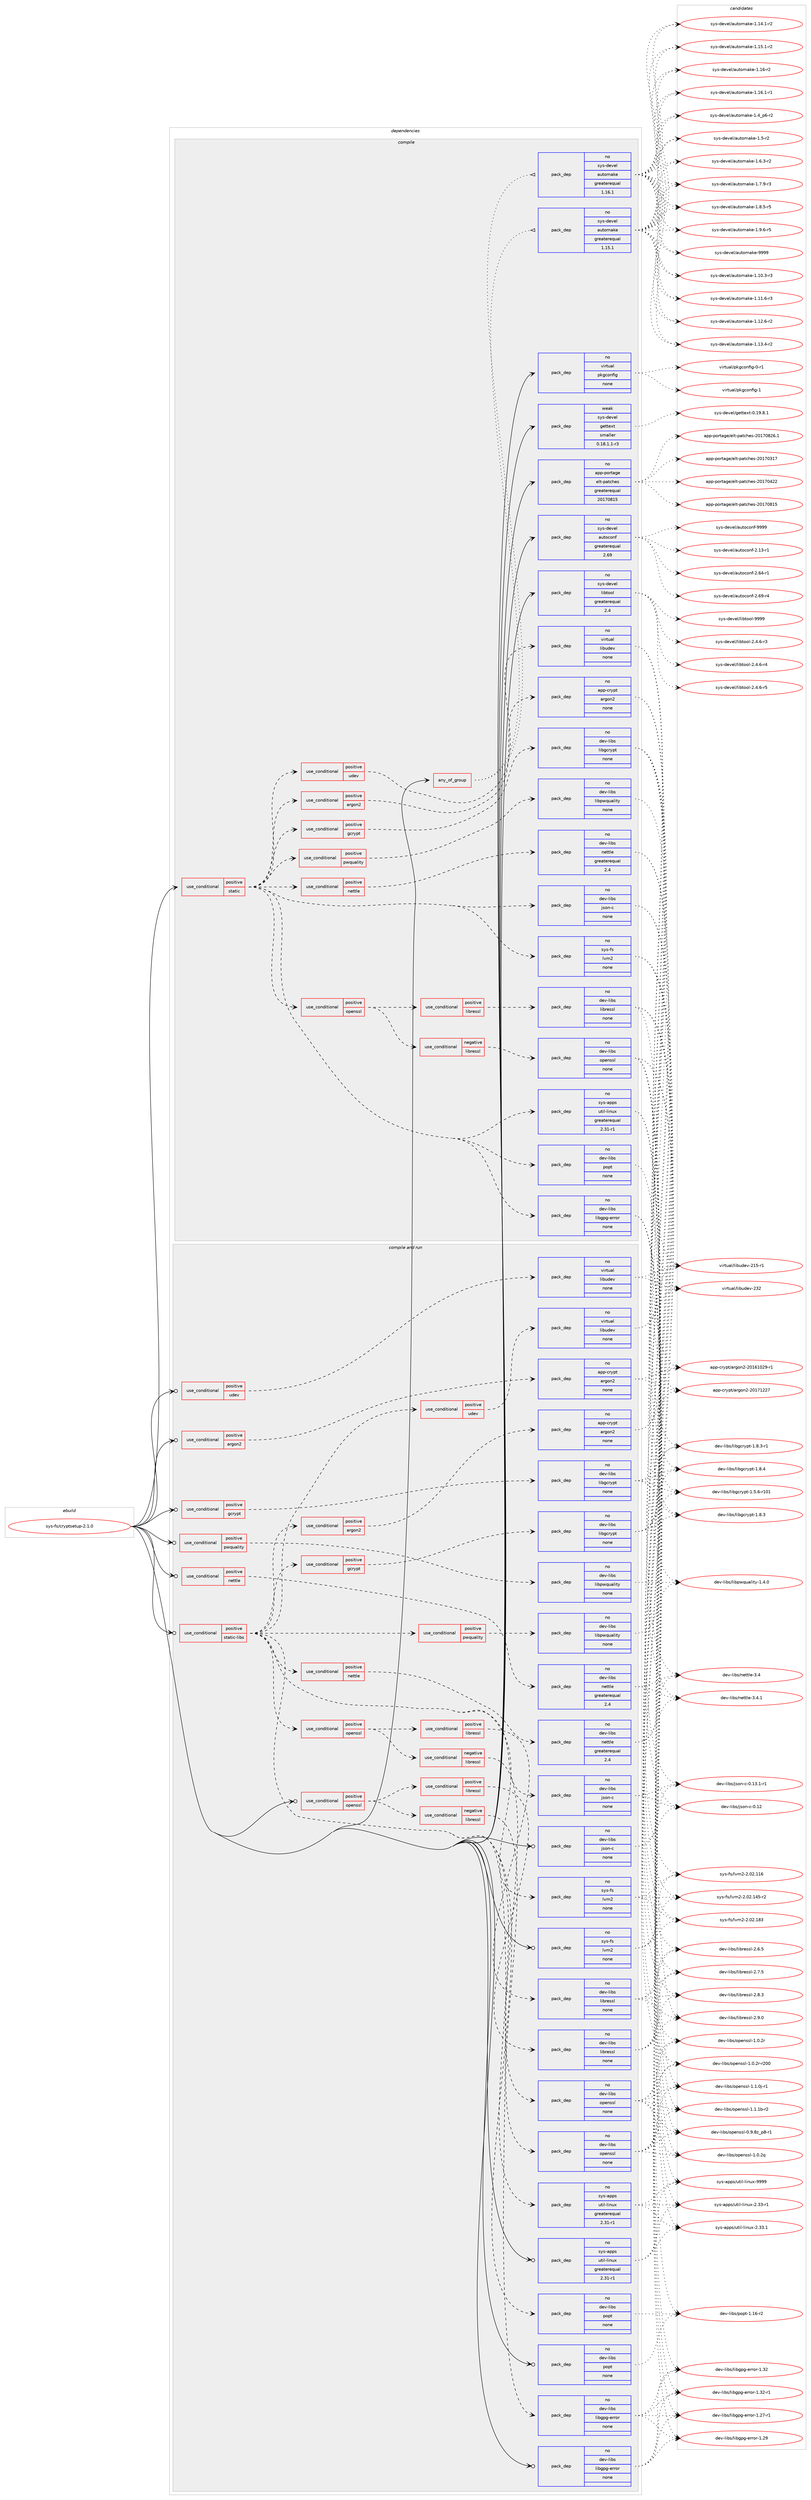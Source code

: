 digraph prolog {

# *************
# Graph options
# *************

newrank=true;
concentrate=true;
compound=true;
graph [rankdir=LR,fontname=Helvetica,fontsize=10,ranksep=1.5];#, ranksep=2.5, nodesep=0.2];
edge  [arrowhead=vee];
node  [fontname=Helvetica,fontsize=10];

# **********
# The ebuild
# **********

subgraph cluster_leftcol {
color=gray;
rank=same;
label=<<i>ebuild</i>>;
id [label="sys-fs/cryptsetup-2.1.0", color=red, width=4, href="../sys-fs/cryptsetup-2.1.0.svg"];
}

# ****************
# The dependencies
# ****************

subgraph cluster_midcol {
color=gray;
label=<<i>dependencies</i>>;
subgraph cluster_compile {
fillcolor="#eeeeee";
style=filled;
label=<<i>compile</i>>;
subgraph any27508 {
dependency1731686 [label=<<TABLE BORDER="0" CELLBORDER="1" CELLSPACING="0" CELLPADDING="4"><TR><TD CELLPADDING="10">any_of_group</TD></TR></TABLE>>, shape=none, color=red];subgraph pack1242690 {
dependency1731687 [label=<<TABLE BORDER="0" CELLBORDER="1" CELLSPACING="0" CELLPADDING="4" WIDTH="220"><TR><TD ROWSPAN="6" CELLPADDING="30">pack_dep</TD></TR><TR><TD WIDTH="110">no</TD></TR><TR><TD>sys-devel</TD></TR><TR><TD>automake</TD></TR><TR><TD>greaterequal</TD></TR><TR><TD>1.16.1</TD></TR></TABLE>>, shape=none, color=blue];
}
dependency1731686:e -> dependency1731687:w [weight=20,style="dotted",arrowhead="oinv"];
subgraph pack1242691 {
dependency1731688 [label=<<TABLE BORDER="0" CELLBORDER="1" CELLSPACING="0" CELLPADDING="4" WIDTH="220"><TR><TD ROWSPAN="6" CELLPADDING="30">pack_dep</TD></TR><TR><TD WIDTH="110">no</TD></TR><TR><TD>sys-devel</TD></TR><TR><TD>automake</TD></TR><TR><TD>greaterequal</TD></TR><TR><TD>1.15.1</TD></TR></TABLE>>, shape=none, color=blue];
}
dependency1731686:e -> dependency1731688:w [weight=20,style="dotted",arrowhead="oinv"];
}
id:e -> dependency1731686:w [weight=20,style="solid",arrowhead="vee"];
subgraph cond460575 {
dependency1731689 [label=<<TABLE BORDER="0" CELLBORDER="1" CELLSPACING="0" CELLPADDING="4"><TR><TD ROWSPAN="3" CELLPADDING="10">use_conditional</TD></TR><TR><TD>positive</TD></TR><TR><TD>static</TD></TR></TABLE>>, shape=none, color=red];
subgraph pack1242692 {
dependency1731690 [label=<<TABLE BORDER="0" CELLBORDER="1" CELLSPACING="0" CELLPADDING="4" WIDTH="220"><TR><TD ROWSPAN="6" CELLPADDING="30">pack_dep</TD></TR><TR><TD WIDTH="110">no</TD></TR><TR><TD>dev-libs</TD></TR><TR><TD>json-c</TD></TR><TR><TD>none</TD></TR><TR><TD></TD></TR></TABLE>>, shape=none, color=blue];
}
dependency1731689:e -> dependency1731690:w [weight=20,style="dashed",arrowhead="vee"];
subgraph pack1242693 {
dependency1731691 [label=<<TABLE BORDER="0" CELLBORDER="1" CELLSPACING="0" CELLPADDING="4" WIDTH="220"><TR><TD ROWSPAN="6" CELLPADDING="30">pack_dep</TD></TR><TR><TD WIDTH="110">no</TD></TR><TR><TD>dev-libs</TD></TR><TR><TD>libgpg-error</TD></TR><TR><TD>none</TD></TR><TR><TD></TD></TR></TABLE>>, shape=none, color=blue];
}
dependency1731689:e -> dependency1731691:w [weight=20,style="dashed",arrowhead="vee"];
subgraph pack1242694 {
dependency1731692 [label=<<TABLE BORDER="0" CELLBORDER="1" CELLSPACING="0" CELLPADDING="4" WIDTH="220"><TR><TD ROWSPAN="6" CELLPADDING="30">pack_dep</TD></TR><TR><TD WIDTH="110">no</TD></TR><TR><TD>dev-libs</TD></TR><TR><TD>popt</TD></TR><TR><TD>none</TD></TR><TR><TD></TD></TR></TABLE>>, shape=none, color=blue];
}
dependency1731689:e -> dependency1731692:w [weight=20,style="dashed",arrowhead="vee"];
subgraph pack1242695 {
dependency1731693 [label=<<TABLE BORDER="0" CELLBORDER="1" CELLSPACING="0" CELLPADDING="4" WIDTH="220"><TR><TD ROWSPAN="6" CELLPADDING="30">pack_dep</TD></TR><TR><TD WIDTH="110">no</TD></TR><TR><TD>sys-apps</TD></TR><TR><TD>util-linux</TD></TR><TR><TD>greaterequal</TD></TR><TR><TD>2.31-r1</TD></TR></TABLE>>, shape=none, color=blue];
}
dependency1731689:e -> dependency1731693:w [weight=20,style="dashed",arrowhead="vee"];
subgraph cond460576 {
dependency1731694 [label=<<TABLE BORDER="0" CELLBORDER="1" CELLSPACING="0" CELLPADDING="4"><TR><TD ROWSPAN="3" CELLPADDING="10">use_conditional</TD></TR><TR><TD>positive</TD></TR><TR><TD>argon2</TD></TR></TABLE>>, shape=none, color=red];
subgraph pack1242696 {
dependency1731695 [label=<<TABLE BORDER="0" CELLBORDER="1" CELLSPACING="0" CELLPADDING="4" WIDTH="220"><TR><TD ROWSPAN="6" CELLPADDING="30">pack_dep</TD></TR><TR><TD WIDTH="110">no</TD></TR><TR><TD>app-crypt</TD></TR><TR><TD>argon2</TD></TR><TR><TD>none</TD></TR><TR><TD></TD></TR></TABLE>>, shape=none, color=blue];
}
dependency1731694:e -> dependency1731695:w [weight=20,style="dashed",arrowhead="vee"];
}
dependency1731689:e -> dependency1731694:w [weight=20,style="dashed",arrowhead="vee"];
subgraph cond460577 {
dependency1731696 [label=<<TABLE BORDER="0" CELLBORDER="1" CELLSPACING="0" CELLPADDING="4"><TR><TD ROWSPAN="3" CELLPADDING="10">use_conditional</TD></TR><TR><TD>positive</TD></TR><TR><TD>gcrypt</TD></TR></TABLE>>, shape=none, color=red];
subgraph pack1242697 {
dependency1731697 [label=<<TABLE BORDER="0" CELLBORDER="1" CELLSPACING="0" CELLPADDING="4" WIDTH="220"><TR><TD ROWSPAN="6" CELLPADDING="30">pack_dep</TD></TR><TR><TD WIDTH="110">no</TD></TR><TR><TD>dev-libs</TD></TR><TR><TD>libgcrypt</TD></TR><TR><TD>none</TD></TR><TR><TD></TD></TR></TABLE>>, shape=none, color=blue];
}
dependency1731696:e -> dependency1731697:w [weight=20,style="dashed",arrowhead="vee"];
}
dependency1731689:e -> dependency1731696:w [weight=20,style="dashed",arrowhead="vee"];
subgraph cond460578 {
dependency1731698 [label=<<TABLE BORDER="0" CELLBORDER="1" CELLSPACING="0" CELLPADDING="4"><TR><TD ROWSPAN="3" CELLPADDING="10">use_conditional</TD></TR><TR><TD>positive</TD></TR><TR><TD>nettle</TD></TR></TABLE>>, shape=none, color=red];
subgraph pack1242698 {
dependency1731699 [label=<<TABLE BORDER="0" CELLBORDER="1" CELLSPACING="0" CELLPADDING="4" WIDTH="220"><TR><TD ROWSPAN="6" CELLPADDING="30">pack_dep</TD></TR><TR><TD WIDTH="110">no</TD></TR><TR><TD>dev-libs</TD></TR><TR><TD>nettle</TD></TR><TR><TD>greaterequal</TD></TR><TR><TD>2.4</TD></TR></TABLE>>, shape=none, color=blue];
}
dependency1731698:e -> dependency1731699:w [weight=20,style="dashed",arrowhead="vee"];
}
dependency1731689:e -> dependency1731698:w [weight=20,style="dashed",arrowhead="vee"];
subgraph cond460579 {
dependency1731700 [label=<<TABLE BORDER="0" CELLBORDER="1" CELLSPACING="0" CELLPADDING="4"><TR><TD ROWSPAN="3" CELLPADDING="10">use_conditional</TD></TR><TR><TD>positive</TD></TR><TR><TD>openssl</TD></TR></TABLE>>, shape=none, color=red];
subgraph cond460580 {
dependency1731701 [label=<<TABLE BORDER="0" CELLBORDER="1" CELLSPACING="0" CELLPADDING="4"><TR><TD ROWSPAN="3" CELLPADDING="10">use_conditional</TD></TR><TR><TD>negative</TD></TR><TR><TD>libressl</TD></TR></TABLE>>, shape=none, color=red];
subgraph pack1242699 {
dependency1731702 [label=<<TABLE BORDER="0" CELLBORDER="1" CELLSPACING="0" CELLPADDING="4" WIDTH="220"><TR><TD ROWSPAN="6" CELLPADDING="30">pack_dep</TD></TR><TR><TD WIDTH="110">no</TD></TR><TR><TD>dev-libs</TD></TR><TR><TD>openssl</TD></TR><TR><TD>none</TD></TR><TR><TD></TD></TR></TABLE>>, shape=none, color=blue];
}
dependency1731701:e -> dependency1731702:w [weight=20,style="dashed",arrowhead="vee"];
}
dependency1731700:e -> dependency1731701:w [weight=20,style="dashed",arrowhead="vee"];
subgraph cond460581 {
dependency1731703 [label=<<TABLE BORDER="0" CELLBORDER="1" CELLSPACING="0" CELLPADDING="4"><TR><TD ROWSPAN="3" CELLPADDING="10">use_conditional</TD></TR><TR><TD>positive</TD></TR><TR><TD>libressl</TD></TR></TABLE>>, shape=none, color=red];
subgraph pack1242700 {
dependency1731704 [label=<<TABLE BORDER="0" CELLBORDER="1" CELLSPACING="0" CELLPADDING="4" WIDTH="220"><TR><TD ROWSPAN="6" CELLPADDING="30">pack_dep</TD></TR><TR><TD WIDTH="110">no</TD></TR><TR><TD>dev-libs</TD></TR><TR><TD>libressl</TD></TR><TR><TD>none</TD></TR><TR><TD></TD></TR></TABLE>>, shape=none, color=blue];
}
dependency1731703:e -> dependency1731704:w [weight=20,style="dashed",arrowhead="vee"];
}
dependency1731700:e -> dependency1731703:w [weight=20,style="dashed",arrowhead="vee"];
}
dependency1731689:e -> dependency1731700:w [weight=20,style="dashed",arrowhead="vee"];
subgraph cond460582 {
dependency1731705 [label=<<TABLE BORDER="0" CELLBORDER="1" CELLSPACING="0" CELLPADDING="4"><TR><TD ROWSPAN="3" CELLPADDING="10">use_conditional</TD></TR><TR><TD>positive</TD></TR><TR><TD>pwquality</TD></TR></TABLE>>, shape=none, color=red];
subgraph pack1242701 {
dependency1731706 [label=<<TABLE BORDER="0" CELLBORDER="1" CELLSPACING="0" CELLPADDING="4" WIDTH="220"><TR><TD ROWSPAN="6" CELLPADDING="30">pack_dep</TD></TR><TR><TD WIDTH="110">no</TD></TR><TR><TD>dev-libs</TD></TR><TR><TD>libpwquality</TD></TR><TR><TD>none</TD></TR><TR><TD></TD></TR></TABLE>>, shape=none, color=blue];
}
dependency1731705:e -> dependency1731706:w [weight=20,style="dashed",arrowhead="vee"];
}
dependency1731689:e -> dependency1731705:w [weight=20,style="dashed",arrowhead="vee"];
subgraph pack1242702 {
dependency1731707 [label=<<TABLE BORDER="0" CELLBORDER="1" CELLSPACING="0" CELLPADDING="4" WIDTH="220"><TR><TD ROWSPAN="6" CELLPADDING="30">pack_dep</TD></TR><TR><TD WIDTH="110">no</TD></TR><TR><TD>sys-fs</TD></TR><TR><TD>lvm2</TD></TR><TR><TD>none</TD></TR><TR><TD></TD></TR></TABLE>>, shape=none, color=blue];
}
dependency1731689:e -> dependency1731707:w [weight=20,style="dashed",arrowhead="vee"];
subgraph cond460583 {
dependency1731708 [label=<<TABLE BORDER="0" CELLBORDER="1" CELLSPACING="0" CELLPADDING="4"><TR><TD ROWSPAN="3" CELLPADDING="10">use_conditional</TD></TR><TR><TD>positive</TD></TR><TR><TD>udev</TD></TR></TABLE>>, shape=none, color=red];
subgraph pack1242703 {
dependency1731709 [label=<<TABLE BORDER="0" CELLBORDER="1" CELLSPACING="0" CELLPADDING="4" WIDTH="220"><TR><TD ROWSPAN="6" CELLPADDING="30">pack_dep</TD></TR><TR><TD WIDTH="110">no</TD></TR><TR><TD>virtual</TD></TR><TR><TD>libudev</TD></TR><TR><TD>none</TD></TR><TR><TD></TD></TR></TABLE>>, shape=none, color=blue];
}
dependency1731708:e -> dependency1731709:w [weight=20,style="dashed",arrowhead="vee"];
}
dependency1731689:e -> dependency1731708:w [weight=20,style="dashed",arrowhead="vee"];
}
id:e -> dependency1731689:w [weight=20,style="solid",arrowhead="vee"];
subgraph pack1242704 {
dependency1731710 [label=<<TABLE BORDER="0" CELLBORDER="1" CELLSPACING="0" CELLPADDING="4" WIDTH="220"><TR><TD ROWSPAN="6" CELLPADDING="30">pack_dep</TD></TR><TR><TD WIDTH="110">no</TD></TR><TR><TD>app-portage</TD></TR><TR><TD>elt-patches</TD></TR><TR><TD>greaterequal</TD></TR><TR><TD>20170815</TD></TR></TABLE>>, shape=none, color=blue];
}
id:e -> dependency1731710:w [weight=20,style="solid",arrowhead="vee"];
subgraph pack1242705 {
dependency1731711 [label=<<TABLE BORDER="0" CELLBORDER="1" CELLSPACING="0" CELLPADDING="4" WIDTH="220"><TR><TD ROWSPAN="6" CELLPADDING="30">pack_dep</TD></TR><TR><TD WIDTH="110">no</TD></TR><TR><TD>sys-devel</TD></TR><TR><TD>autoconf</TD></TR><TR><TD>greaterequal</TD></TR><TR><TD>2.69</TD></TR></TABLE>>, shape=none, color=blue];
}
id:e -> dependency1731711:w [weight=20,style="solid",arrowhead="vee"];
subgraph pack1242706 {
dependency1731712 [label=<<TABLE BORDER="0" CELLBORDER="1" CELLSPACING="0" CELLPADDING="4" WIDTH="220"><TR><TD ROWSPAN="6" CELLPADDING="30">pack_dep</TD></TR><TR><TD WIDTH="110">no</TD></TR><TR><TD>sys-devel</TD></TR><TR><TD>libtool</TD></TR><TR><TD>greaterequal</TD></TR><TR><TD>2.4</TD></TR></TABLE>>, shape=none, color=blue];
}
id:e -> dependency1731712:w [weight=20,style="solid",arrowhead="vee"];
subgraph pack1242707 {
dependency1731713 [label=<<TABLE BORDER="0" CELLBORDER="1" CELLSPACING="0" CELLPADDING="4" WIDTH="220"><TR><TD ROWSPAN="6" CELLPADDING="30">pack_dep</TD></TR><TR><TD WIDTH="110">no</TD></TR><TR><TD>virtual</TD></TR><TR><TD>pkgconfig</TD></TR><TR><TD>none</TD></TR><TR><TD></TD></TR></TABLE>>, shape=none, color=blue];
}
id:e -> dependency1731713:w [weight=20,style="solid",arrowhead="vee"];
subgraph pack1242708 {
dependency1731714 [label=<<TABLE BORDER="0" CELLBORDER="1" CELLSPACING="0" CELLPADDING="4" WIDTH="220"><TR><TD ROWSPAN="6" CELLPADDING="30">pack_dep</TD></TR><TR><TD WIDTH="110">weak</TD></TR><TR><TD>sys-devel</TD></TR><TR><TD>gettext</TD></TR><TR><TD>smaller</TD></TR><TR><TD>0.18.1.1-r3</TD></TR></TABLE>>, shape=none, color=blue];
}
id:e -> dependency1731714:w [weight=20,style="solid",arrowhead="vee"];
}
subgraph cluster_compileandrun {
fillcolor="#eeeeee";
style=filled;
label=<<i>compile and run</i>>;
subgraph cond460584 {
dependency1731715 [label=<<TABLE BORDER="0" CELLBORDER="1" CELLSPACING="0" CELLPADDING="4"><TR><TD ROWSPAN="3" CELLPADDING="10">use_conditional</TD></TR><TR><TD>positive</TD></TR><TR><TD>argon2</TD></TR></TABLE>>, shape=none, color=red];
subgraph pack1242709 {
dependency1731716 [label=<<TABLE BORDER="0" CELLBORDER="1" CELLSPACING="0" CELLPADDING="4" WIDTH="220"><TR><TD ROWSPAN="6" CELLPADDING="30">pack_dep</TD></TR><TR><TD WIDTH="110">no</TD></TR><TR><TD>app-crypt</TD></TR><TR><TD>argon2</TD></TR><TR><TD>none</TD></TR><TR><TD></TD></TR></TABLE>>, shape=none, color=blue];
}
dependency1731715:e -> dependency1731716:w [weight=20,style="dashed",arrowhead="vee"];
}
id:e -> dependency1731715:w [weight=20,style="solid",arrowhead="odotvee"];
subgraph cond460585 {
dependency1731717 [label=<<TABLE BORDER="0" CELLBORDER="1" CELLSPACING="0" CELLPADDING="4"><TR><TD ROWSPAN="3" CELLPADDING="10">use_conditional</TD></TR><TR><TD>positive</TD></TR><TR><TD>gcrypt</TD></TR></TABLE>>, shape=none, color=red];
subgraph pack1242710 {
dependency1731718 [label=<<TABLE BORDER="0" CELLBORDER="1" CELLSPACING="0" CELLPADDING="4" WIDTH="220"><TR><TD ROWSPAN="6" CELLPADDING="30">pack_dep</TD></TR><TR><TD WIDTH="110">no</TD></TR><TR><TD>dev-libs</TD></TR><TR><TD>libgcrypt</TD></TR><TR><TD>none</TD></TR><TR><TD></TD></TR></TABLE>>, shape=none, color=blue];
}
dependency1731717:e -> dependency1731718:w [weight=20,style="dashed",arrowhead="vee"];
}
id:e -> dependency1731717:w [weight=20,style="solid",arrowhead="odotvee"];
subgraph cond460586 {
dependency1731719 [label=<<TABLE BORDER="0" CELLBORDER="1" CELLSPACING="0" CELLPADDING="4"><TR><TD ROWSPAN="3" CELLPADDING="10">use_conditional</TD></TR><TR><TD>positive</TD></TR><TR><TD>nettle</TD></TR></TABLE>>, shape=none, color=red];
subgraph pack1242711 {
dependency1731720 [label=<<TABLE BORDER="0" CELLBORDER="1" CELLSPACING="0" CELLPADDING="4" WIDTH="220"><TR><TD ROWSPAN="6" CELLPADDING="30">pack_dep</TD></TR><TR><TD WIDTH="110">no</TD></TR><TR><TD>dev-libs</TD></TR><TR><TD>nettle</TD></TR><TR><TD>greaterequal</TD></TR><TR><TD>2.4</TD></TR></TABLE>>, shape=none, color=blue];
}
dependency1731719:e -> dependency1731720:w [weight=20,style="dashed",arrowhead="vee"];
}
id:e -> dependency1731719:w [weight=20,style="solid",arrowhead="odotvee"];
subgraph cond460587 {
dependency1731721 [label=<<TABLE BORDER="0" CELLBORDER="1" CELLSPACING="0" CELLPADDING="4"><TR><TD ROWSPAN="3" CELLPADDING="10">use_conditional</TD></TR><TR><TD>positive</TD></TR><TR><TD>openssl</TD></TR></TABLE>>, shape=none, color=red];
subgraph cond460588 {
dependency1731722 [label=<<TABLE BORDER="0" CELLBORDER="1" CELLSPACING="0" CELLPADDING="4"><TR><TD ROWSPAN="3" CELLPADDING="10">use_conditional</TD></TR><TR><TD>negative</TD></TR><TR><TD>libressl</TD></TR></TABLE>>, shape=none, color=red];
subgraph pack1242712 {
dependency1731723 [label=<<TABLE BORDER="0" CELLBORDER="1" CELLSPACING="0" CELLPADDING="4" WIDTH="220"><TR><TD ROWSPAN="6" CELLPADDING="30">pack_dep</TD></TR><TR><TD WIDTH="110">no</TD></TR><TR><TD>dev-libs</TD></TR><TR><TD>openssl</TD></TR><TR><TD>none</TD></TR><TR><TD></TD></TR></TABLE>>, shape=none, color=blue];
}
dependency1731722:e -> dependency1731723:w [weight=20,style="dashed",arrowhead="vee"];
}
dependency1731721:e -> dependency1731722:w [weight=20,style="dashed",arrowhead="vee"];
subgraph cond460589 {
dependency1731724 [label=<<TABLE BORDER="0" CELLBORDER="1" CELLSPACING="0" CELLPADDING="4"><TR><TD ROWSPAN="3" CELLPADDING="10">use_conditional</TD></TR><TR><TD>positive</TD></TR><TR><TD>libressl</TD></TR></TABLE>>, shape=none, color=red];
subgraph pack1242713 {
dependency1731725 [label=<<TABLE BORDER="0" CELLBORDER="1" CELLSPACING="0" CELLPADDING="4" WIDTH="220"><TR><TD ROWSPAN="6" CELLPADDING="30">pack_dep</TD></TR><TR><TD WIDTH="110">no</TD></TR><TR><TD>dev-libs</TD></TR><TR><TD>libressl</TD></TR><TR><TD>none</TD></TR><TR><TD></TD></TR></TABLE>>, shape=none, color=blue];
}
dependency1731724:e -> dependency1731725:w [weight=20,style="dashed",arrowhead="vee"];
}
dependency1731721:e -> dependency1731724:w [weight=20,style="dashed",arrowhead="vee"];
}
id:e -> dependency1731721:w [weight=20,style="solid",arrowhead="odotvee"];
subgraph cond460590 {
dependency1731726 [label=<<TABLE BORDER="0" CELLBORDER="1" CELLSPACING="0" CELLPADDING="4"><TR><TD ROWSPAN="3" CELLPADDING="10">use_conditional</TD></TR><TR><TD>positive</TD></TR><TR><TD>pwquality</TD></TR></TABLE>>, shape=none, color=red];
subgraph pack1242714 {
dependency1731727 [label=<<TABLE BORDER="0" CELLBORDER="1" CELLSPACING="0" CELLPADDING="4" WIDTH="220"><TR><TD ROWSPAN="6" CELLPADDING="30">pack_dep</TD></TR><TR><TD WIDTH="110">no</TD></TR><TR><TD>dev-libs</TD></TR><TR><TD>libpwquality</TD></TR><TR><TD>none</TD></TR><TR><TD></TD></TR></TABLE>>, shape=none, color=blue];
}
dependency1731726:e -> dependency1731727:w [weight=20,style="dashed",arrowhead="vee"];
}
id:e -> dependency1731726:w [weight=20,style="solid",arrowhead="odotvee"];
subgraph cond460591 {
dependency1731728 [label=<<TABLE BORDER="0" CELLBORDER="1" CELLSPACING="0" CELLPADDING="4"><TR><TD ROWSPAN="3" CELLPADDING="10">use_conditional</TD></TR><TR><TD>positive</TD></TR><TR><TD>static-libs</TD></TR></TABLE>>, shape=none, color=red];
subgraph pack1242715 {
dependency1731729 [label=<<TABLE BORDER="0" CELLBORDER="1" CELLSPACING="0" CELLPADDING="4" WIDTH="220"><TR><TD ROWSPAN="6" CELLPADDING="30">pack_dep</TD></TR><TR><TD WIDTH="110">no</TD></TR><TR><TD>dev-libs</TD></TR><TR><TD>json-c</TD></TR><TR><TD>none</TD></TR><TR><TD></TD></TR></TABLE>>, shape=none, color=blue];
}
dependency1731728:e -> dependency1731729:w [weight=20,style="dashed",arrowhead="vee"];
subgraph pack1242716 {
dependency1731730 [label=<<TABLE BORDER="0" CELLBORDER="1" CELLSPACING="0" CELLPADDING="4" WIDTH="220"><TR><TD ROWSPAN="6" CELLPADDING="30">pack_dep</TD></TR><TR><TD WIDTH="110">no</TD></TR><TR><TD>dev-libs</TD></TR><TR><TD>libgpg-error</TD></TR><TR><TD>none</TD></TR><TR><TD></TD></TR></TABLE>>, shape=none, color=blue];
}
dependency1731728:e -> dependency1731730:w [weight=20,style="dashed",arrowhead="vee"];
subgraph pack1242717 {
dependency1731731 [label=<<TABLE BORDER="0" CELLBORDER="1" CELLSPACING="0" CELLPADDING="4" WIDTH="220"><TR><TD ROWSPAN="6" CELLPADDING="30">pack_dep</TD></TR><TR><TD WIDTH="110">no</TD></TR><TR><TD>dev-libs</TD></TR><TR><TD>popt</TD></TR><TR><TD>none</TD></TR><TR><TD></TD></TR></TABLE>>, shape=none, color=blue];
}
dependency1731728:e -> dependency1731731:w [weight=20,style="dashed",arrowhead="vee"];
subgraph pack1242718 {
dependency1731732 [label=<<TABLE BORDER="0" CELLBORDER="1" CELLSPACING="0" CELLPADDING="4" WIDTH="220"><TR><TD ROWSPAN="6" CELLPADDING="30">pack_dep</TD></TR><TR><TD WIDTH="110">no</TD></TR><TR><TD>sys-apps</TD></TR><TR><TD>util-linux</TD></TR><TR><TD>greaterequal</TD></TR><TR><TD>2.31-r1</TD></TR></TABLE>>, shape=none, color=blue];
}
dependency1731728:e -> dependency1731732:w [weight=20,style="dashed",arrowhead="vee"];
subgraph cond460592 {
dependency1731733 [label=<<TABLE BORDER="0" CELLBORDER="1" CELLSPACING="0" CELLPADDING="4"><TR><TD ROWSPAN="3" CELLPADDING="10">use_conditional</TD></TR><TR><TD>positive</TD></TR><TR><TD>argon2</TD></TR></TABLE>>, shape=none, color=red];
subgraph pack1242719 {
dependency1731734 [label=<<TABLE BORDER="0" CELLBORDER="1" CELLSPACING="0" CELLPADDING="4" WIDTH="220"><TR><TD ROWSPAN="6" CELLPADDING="30">pack_dep</TD></TR><TR><TD WIDTH="110">no</TD></TR><TR><TD>app-crypt</TD></TR><TR><TD>argon2</TD></TR><TR><TD>none</TD></TR><TR><TD></TD></TR></TABLE>>, shape=none, color=blue];
}
dependency1731733:e -> dependency1731734:w [weight=20,style="dashed",arrowhead="vee"];
}
dependency1731728:e -> dependency1731733:w [weight=20,style="dashed",arrowhead="vee"];
subgraph cond460593 {
dependency1731735 [label=<<TABLE BORDER="0" CELLBORDER="1" CELLSPACING="0" CELLPADDING="4"><TR><TD ROWSPAN="3" CELLPADDING="10">use_conditional</TD></TR><TR><TD>positive</TD></TR><TR><TD>gcrypt</TD></TR></TABLE>>, shape=none, color=red];
subgraph pack1242720 {
dependency1731736 [label=<<TABLE BORDER="0" CELLBORDER="1" CELLSPACING="0" CELLPADDING="4" WIDTH="220"><TR><TD ROWSPAN="6" CELLPADDING="30">pack_dep</TD></TR><TR><TD WIDTH="110">no</TD></TR><TR><TD>dev-libs</TD></TR><TR><TD>libgcrypt</TD></TR><TR><TD>none</TD></TR><TR><TD></TD></TR></TABLE>>, shape=none, color=blue];
}
dependency1731735:e -> dependency1731736:w [weight=20,style="dashed",arrowhead="vee"];
}
dependency1731728:e -> dependency1731735:w [weight=20,style="dashed",arrowhead="vee"];
subgraph cond460594 {
dependency1731737 [label=<<TABLE BORDER="0" CELLBORDER="1" CELLSPACING="0" CELLPADDING="4"><TR><TD ROWSPAN="3" CELLPADDING="10">use_conditional</TD></TR><TR><TD>positive</TD></TR><TR><TD>nettle</TD></TR></TABLE>>, shape=none, color=red];
subgraph pack1242721 {
dependency1731738 [label=<<TABLE BORDER="0" CELLBORDER="1" CELLSPACING="0" CELLPADDING="4" WIDTH="220"><TR><TD ROWSPAN="6" CELLPADDING="30">pack_dep</TD></TR><TR><TD WIDTH="110">no</TD></TR><TR><TD>dev-libs</TD></TR><TR><TD>nettle</TD></TR><TR><TD>greaterequal</TD></TR><TR><TD>2.4</TD></TR></TABLE>>, shape=none, color=blue];
}
dependency1731737:e -> dependency1731738:w [weight=20,style="dashed",arrowhead="vee"];
}
dependency1731728:e -> dependency1731737:w [weight=20,style="dashed",arrowhead="vee"];
subgraph cond460595 {
dependency1731739 [label=<<TABLE BORDER="0" CELLBORDER="1" CELLSPACING="0" CELLPADDING="4"><TR><TD ROWSPAN="3" CELLPADDING="10">use_conditional</TD></TR><TR><TD>positive</TD></TR><TR><TD>openssl</TD></TR></TABLE>>, shape=none, color=red];
subgraph cond460596 {
dependency1731740 [label=<<TABLE BORDER="0" CELLBORDER="1" CELLSPACING="0" CELLPADDING="4"><TR><TD ROWSPAN="3" CELLPADDING="10">use_conditional</TD></TR><TR><TD>negative</TD></TR><TR><TD>libressl</TD></TR></TABLE>>, shape=none, color=red];
subgraph pack1242722 {
dependency1731741 [label=<<TABLE BORDER="0" CELLBORDER="1" CELLSPACING="0" CELLPADDING="4" WIDTH="220"><TR><TD ROWSPAN="6" CELLPADDING="30">pack_dep</TD></TR><TR><TD WIDTH="110">no</TD></TR><TR><TD>dev-libs</TD></TR><TR><TD>openssl</TD></TR><TR><TD>none</TD></TR><TR><TD></TD></TR></TABLE>>, shape=none, color=blue];
}
dependency1731740:e -> dependency1731741:w [weight=20,style="dashed",arrowhead="vee"];
}
dependency1731739:e -> dependency1731740:w [weight=20,style="dashed",arrowhead="vee"];
subgraph cond460597 {
dependency1731742 [label=<<TABLE BORDER="0" CELLBORDER="1" CELLSPACING="0" CELLPADDING="4"><TR><TD ROWSPAN="3" CELLPADDING="10">use_conditional</TD></TR><TR><TD>positive</TD></TR><TR><TD>libressl</TD></TR></TABLE>>, shape=none, color=red];
subgraph pack1242723 {
dependency1731743 [label=<<TABLE BORDER="0" CELLBORDER="1" CELLSPACING="0" CELLPADDING="4" WIDTH="220"><TR><TD ROWSPAN="6" CELLPADDING="30">pack_dep</TD></TR><TR><TD WIDTH="110">no</TD></TR><TR><TD>dev-libs</TD></TR><TR><TD>libressl</TD></TR><TR><TD>none</TD></TR><TR><TD></TD></TR></TABLE>>, shape=none, color=blue];
}
dependency1731742:e -> dependency1731743:w [weight=20,style="dashed",arrowhead="vee"];
}
dependency1731739:e -> dependency1731742:w [weight=20,style="dashed",arrowhead="vee"];
}
dependency1731728:e -> dependency1731739:w [weight=20,style="dashed",arrowhead="vee"];
subgraph cond460598 {
dependency1731744 [label=<<TABLE BORDER="0" CELLBORDER="1" CELLSPACING="0" CELLPADDING="4"><TR><TD ROWSPAN="3" CELLPADDING="10">use_conditional</TD></TR><TR><TD>positive</TD></TR><TR><TD>pwquality</TD></TR></TABLE>>, shape=none, color=red];
subgraph pack1242724 {
dependency1731745 [label=<<TABLE BORDER="0" CELLBORDER="1" CELLSPACING="0" CELLPADDING="4" WIDTH="220"><TR><TD ROWSPAN="6" CELLPADDING="30">pack_dep</TD></TR><TR><TD WIDTH="110">no</TD></TR><TR><TD>dev-libs</TD></TR><TR><TD>libpwquality</TD></TR><TR><TD>none</TD></TR><TR><TD></TD></TR></TABLE>>, shape=none, color=blue];
}
dependency1731744:e -> dependency1731745:w [weight=20,style="dashed",arrowhead="vee"];
}
dependency1731728:e -> dependency1731744:w [weight=20,style="dashed",arrowhead="vee"];
subgraph pack1242725 {
dependency1731746 [label=<<TABLE BORDER="0" CELLBORDER="1" CELLSPACING="0" CELLPADDING="4" WIDTH="220"><TR><TD ROWSPAN="6" CELLPADDING="30">pack_dep</TD></TR><TR><TD WIDTH="110">no</TD></TR><TR><TD>sys-fs</TD></TR><TR><TD>lvm2</TD></TR><TR><TD>none</TD></TR><TR><TD></TD></TR></TABLE>>, shape=none, color=blue];
}
dependency1731728:e -> dependency1731746:w [weight=20,style="dashed",arrowhead="vee"];
subgraph cond460599 {
dependency1731747 [label=<<TABLE BORDER="0" CELLBORDER="1" CELLSPACING="0" CELLPADDING="4"><TR><TD ROWSPAN="3" CELLPADDING="10">use_conditional</TD></TR><TR><TD>positive</TD></TR><TR><TD>udev</TD></TR></TABLE>>, shape=none, color=red];
subgraph pack1242726 {
dependency1731748 [label=<<TABLE BORDER="0" CELLBORDER="1" CELLSPACING="0" CELLPADDING="4" WIDTH="220"><TR><TD ROWSPAN="6" CELLPADDING="30">pack_dep</TD></TR><TR><TD WIDTH="110">no</TD></TR><TR><TD>virtual</TD></TR><TR><TD>libudev</TD></TR><TR><TD>none</TD></TR><TR><TD></TD></TR></TABLE>>, shape=none, color=blue];
}
dependency1731747:e -> dependency1731748:w [weight=20,style="dashed",arrowhead="vee"];
}
dependency1731728:e -> dependency1731747:w [weight=20,style="dashed",arrowhead="vee"];
}
id:e -> dependency1731728:w [weight=20,style="solid",arrowhead="odotvee"];
subgraph cond460600 {
dependency1731749 [label=<<TABLE BORDER="0" CELLBORDER="1" CELLSPACING="0" CELLPADDING="4"><TR><TD ROWSPAN="3" CELLPADDING="10">use_conditional</TD></TR><TR><TD>positive</TD></TR><TR><TD>udev</TD></TR></TABLE>>, shape=none, color=red];
subgraph pack1242727 {
dependency1731750 [label=<<TABLE BORDER="0" CELLBORDER="1" CELLSPACING="0" CELLPADDING="4" WIDTH="220"><TR><TD ROWSPAN="6" CELLPADDING="30">pack_dep</TD></TR><TR><TD WIDTH="110">no</TD></TR><TR><TD>virtual</TD></TR><TR><TD>libudev</TD></TR><TR><TD>none</TD></TR><TR><TD></TD></TR></TABLE>>, shape=none, color=blue];
}
dependency1731749:e -> dependency1731750:w [weight=20,style="dashed",arrowhead="vee"];
}
id:e -> dependency1731749:w [weight=20,style="solid",arrowhead="odotvee"];
subgraph pack1242728 {
dependency1731751 [label=<<TABLE BORDER="0" CELLBORDER="1" CELLSPACING="0" CELLPADDING="4" WIDTH="220"><TR><TD ROWSPAN="6" CELLPADDING="30">pack_dep</TD></TR><TR><TD WIDTH="110">no</TD></TR><TR><TD>dev-libs</TD></TR><TR><TD>json-c</TD></TR><TR><TD>none</TD></TR><TR><TD></TD></TR></TABLE>>, shape=none, color=blue];
}
id:e -> dependency1731751:w [weight=20,style="solid",arrowhead="odotvee"];
subgraph pack1242729 {
dependency1731752 [label=<<TABLE BORDER="0" CELLBORDER="1" CELLSPACING="0" CELLPADDING="4" WIDTH="220"><TR><TD ROWSPAN="6" CELLPADDING="30">pack_dep</TD></TR><TR><TD WIDTH="110">no</TD></TR><TR><TD>dev-libs</TD></TR><TR><TD>libgpg-error</TD></TR><TR><TD>none</TD></TR><TR><TD></TD></TR></TABLE>>, shape=none, color=blue];
}
id:e -> dependency1731752:w [weight=20,style="solid",arrowhead="odotvee"];
subgraph pack1242730 {
dependency1731753 [label=<<TABLE BORDER="0" CELLBORDER="1" CELLSPACING="0" CELLPADDING="4" WIDTH="220"><TR><TD ROWSPAN="6" CELLPADDING="30">pack_dep</TD></TR><TR><TD WIDTH="110">no</TD></TR><TR><TD>dev-libs</TD></TR><TR><TD>popt</TD></TR><TR><TD>none</TD></TR><TR><TD></TD></TR></TABLE>>, shape=none, color=blue];
}
id:e -> dependency1731753:w [weight=20,style="solid",arrowhead="odotvee"];
subgraph pack1242731 {
dependency1731754 [label=<<TABLE BORDER="0" CELLBORDER="1" CELLSPACING="0" CELLPADDING="4" WIDTH="220"><TR><TD ROWSPAN="6" CELLPADDING="30">pack_dep</TD></TR><TR><TD WIDTH="110">no</TD></TR><TR><TD>sys-apps</TD></TR><TR><TD>util-linux</TD></TR><TR><TD>greaterequal</TD></TR><TR><TD>2.31-r1</TD></TR></TABLE>>, shape=none, color=blue];
}
id:e -> dependency1731754:w [weight=20,style="solid",arrowhead="odotvee"];
subgraph pack1242732 {
dependency1731755 [label=<<TABLE BORDER="0" CELLBORDER="1" CELLSPACING="0" CELLPADDING="4" WIDTH="220"><TR><TD ROWSPAN="6" CELLPADDING="30">pack_dep</TD></TR><TR><TD WIDTH="110">no</TD></TR><TR><TD>sys-fs</TD></TR><TR><TD>lvm2</TD></TR><TR><TD>none</TD></TR><TR><TD></TD></TR></TABLE>>, shape=none, color=blue];
}
id:e -> dependency1731755:w [weight=20,style="solid",arrowhead="odotvee"];
}
subgraph cluster_run {
fillcolor="#eeeeee";
style=filled;
label=<<i>run</i>>;
}
}

# **************
# The candidates
# **************

subgraph cluster_choices {
rank=same;
color=gray;
label=<<i>candidates</i>>;

subgraph choice1242690 {
color=black;
nodesep=1;
choice11512111545100101118101108479711711611110997107101454946494846514511451 [label="sys-devel/automake-1.10.3-r3", color=red, width=4,href="../sys-devel/automake-1.10.3-r3.svg"];
choice11512111545100101118101108479711711611110997107101454946494946544511451 [label="sys-devel/automake-1.11.6-r3", color=red, width=4,href="../sys-devel/automake-1.11.6-r3.svg"];
choice11512111545100101118101108479711711611110997107101454946495046544511450 [label="sys-devel/automake-1.12.6-r2", color=red, width=4,href="../sys-devel/automake-1.12.6-r2.svg"];
choice11512111545100101118101108479711711611110997107101454946495146524511450 [label="sys-devel/automake-1.13.4-r2", color=red, width=4,href="../sys-devel/automake-1.13.4-r2.svg"];
choice11512111545100101118101108479711711611110997107101454946495246494511450 [label="sys-devel/automake-1.14.1-r2", color=red, width=4,href="../sys-devel/automake-1.14.1-r2.svg"];
choice11512111545100101118101108479711711611110997107101454946495346494511450 [label="sys-devel/automake-1.15.1-r2", color=red, width=4,href="../sys-devel/automake-1.15.1-r2.svg"];
choice1151211154510010111810110847971171161111099710710145494649544511450 [label="sys-devel/automake-1.16-r2", color=red, width=4,href="../sys-devel/automake-1.16-r2.svg"];
choice11512111545100101118101108479711711611110997107101454946495446494511449 [label="sys-devel/automake-1.16.1-r1", color=red, width=4,href="../sys-devel/automake-1.16.1-r1.svg"];
choice115121115451001011181011084797117116111109971071014549465295112544511450 [label="sys-devel/automake-1.4_p6-r2", color=red, width=4,href="../sys-devel/automake-1.4_p6-r2.svg"];
choice11512111545100101118101108479711711611110997107101454946534511450 [label="sys-devel/automake-1.5-r2", color=red, width=4,href="../sys-devel/automake-1.5-r2.svg"];
choice115121115451001011181011084797117116111109971071014549465446514511450 [label="sys-devel/automake-1.6.3-r2", color=red, width=4,href="../sys-devel/automake-1.6.3-r2.svg"];
choice115121115451001011181011084797117116111109971071014549465546574511451 [label="sys-devel/automake-1.7.9-r3", color=red, width=4,href="../sys-devel/automake-1.7.9-r3.svg"];
choice115121115451001011181011084797117116111109971071014549465646534511453 [label="sys-devel/automake-1.8.5-r5", color=red, width=4,href="../sys-devel/automake-1.8.5-r5.svg"];
choice115121115451001011181011084797117116111109971071014549465746544511453 [label="sys-devel/automake-1.9.6-r5", color=red, width=4,href="../sys-devel/automake-1.9.6-r5.svg"];
choice115121115451001011181011084797117116111109971071014557575757 [label="sys-devel/automake-9999", color=red, width=4,href="../sys-devel/automake-9999.svg"];
dependency1731687:e -> choice11512111545100101118101108479711711611110997107101454946494846514511451:w [style=dotted,weight="100"];
dependency1731687:e -> choice11512111545100101118101108479711711611110997107101454946494946544511451:w [style=dotted,weight="100"];
dependency1731687:e -> choice11512111545100101118101108479711711611110997107101454946495046544511450:w [style=dotted,weight="100"];
dependency1731687:e -> choice11512111545100101118101108479711711611110997107101454946495146524511450:w [style=dotted,weight="100"];
dependency1731687:e -> choice11512111545100101118101108479711711611110997107101454946495246494511450:w [style=dotted,weight="100"];
dependency1731687:e -> choice11512111545100101118101108479711711611110997107101454946495346494511450:w [style=dotted,weight="100"];
dependency1731687:e -> choice1151211154510010111810110847971171161111099710710145494649544511450:w [style=dotted,weight="100"];
dependency1731687:e -> choice11512111545100101118101108479711711611110997107101454946495446494511449:w [style=dotted,weight="100"];
dependency1731687:e -> choice115121115451001011181011084797117116111109971071014549465295112544511450:w [style=dotted,weight="100"];
dependency1731687:e -> choice11512111545100101118101108479711711611110997107101454946534511450:w [style=dotted,weight="100"];
dependency1731687:e -> choice115121115451001011181011084797117116111109971071014549465446514511450:w [style=dotted,weight="100"];
dependency1731687:e -> choice115121115451001011181011084797117116111109971071014549465546574511451:w [style=dotted,weight="100"];
dependency1731687:e -> choice115121115451001011181011084797117116111109971071014549465646534511453:w [style=dotted,weight="100"];
dependency1731687:e -> choice115121115451001011181011084797117116111109971071014549465746544511453:w [style=dotted,weight="100"];
dependency1731687:e -> choice115121115451001011181011084797117116111109971071014557575757:w [style=dotted,weight="100"];
}
subgraph choice1242691 {
color=black;
nodesep=1;
choice11512111545100101118101108479711711611110997107101454946494846514511451 [label="sys-devel/automake-1.10.3-r3", color=red, width=4,href="../sys-devel/automake-1.10.3-r3.svg"];
choice11512111545100101118101108479711711611110997107101454946494946544511451 [label="sys-devel/automake-1.11.6-r3", color=red, width=4,href="../sys-devel/automake-1.11.6-r3.svg"];
choice11512111545100101118101108479711711611110997107101454946495046544511450 [label="sys-devel/automake-1.12.6-r2", color=red, width=4,href="../sys-devel/automake-1.12.6-r2.svg"];
choice11512111545100101118101108479711711611110997107101454946495146524511450 [label="sys-devel/automake-1.13.4-r2", color=red, width=4,href="../sys-devel/automake-1.13.4-r2.svg"];
choice11512111545100101118101108479711711611110997107101454946495246494511450 [label="sys-devel/automake-1.14.1-r2", color=red, width=4,href="../sys-devel/automake-1.14.1-r2.svg"];
choice11512111545100101118101108479711711611110997107101454946495346494511450 [label="sys-devel/automake-1.15.1-r2", color=red, width=4,href="../sys-devel/automake-1.15.1-r2.svg"];
choice1151211154510010111810110847971171161111099710710145494649544511450 [label="sys-devel/automake-1.16-r2", color=red, width=4,href="../sys-devel/automake-1.16-r2.svg"];
choice11512111545100101118101108479711711611110997107101454946495446494511449 [label="sys-devel/automake-1.16.1-r1", color=red, width=4,href="../sys-devel/automake-1.16.1-r1.svg"];
choice115121115451001011181011084797117116111109971071014549465295112544511450 [label="sys-devel/automake-1.4_p6-r2", color=red, width=4,href="../sys-devel/automake-1.4_p6-r2.svg"];
choice11512111545100101118101108479711711611110997107101454946534511450 [label="sys-devel/automake-1.5-r2", color=red, width=4,href="../sys-devel/automake-1.5-r2.svg"];
choice115121115451001011181011084797117116111109971071014549465446514511450 [label="sys-devel/automake-1.6.3-r2", color=red, width=4,href="../sys-devel/automake-1.6.3-r2.svg"];
choice115121115451001011181011084797117116111109971071014549465546574511451 [label="sys-devel/automake-1.7.9-r3", color=red, width=4,href="../sys-devel/automake-1.7.9-r3.svg"];
choice115121115451001011181011084797117116111109971071014549465646534511453 [label="sys-devel/automake-1.8.5-r5", color=red, width=4,href="../sys-devel/automake-1.8.5-r5.svg"];
choice115121115451001011181011084797117116111109971071014549465746544511453 [label="sys-devel/automake-1.9.6-r5", color=red, width=4,href="../sys-devel/automake-1.9.6-r5.svg"];
choice115121115451001011181011084797117116111109971071014557575757 [label="sys-devel/automake-9999", color=red, width=4,href="../sys-devel/automake-9999.svg"];
dependency1731688:e -> choice11512111545100101118101108479711711611110997107101454946494846514511451:w [style=dotted,weight="100"];
dependency1731688:e -> choice11512111545100101118101108479711711611110997107101454946494946544511451:w [style=dotted,weight="100"];
dependency1731688:e -> choice11512111545100101118101108479711711611110997107101454946495046544511450:w [style=dotted,weight="100"];
dependency1731688:e -> choice11512111545100101118101108479711711611110997107101454946495146524511450:w [style=dotted,weight="100"];
dependency1731688:e -> choice11512111545100101118101108479711711611110997107101454946495246494511450:w [style=dotted,weight="100"];
dependency1731688:e -> choice11512111545100101118101108479711711611110997107101454946495346494511450:w [style=dotted,weight="100"];
dependency1731688:e -> choice1151211154510010111810110847971171161111099710710145494649544511450:w [style=dotted,weight="100"];
dependency1731688:e -> choice11512111545100101118101108479711711611110997107101454946495446494511449:w [style=dotted,weight="100"];
dependency1731688:e -> choice115121115451001011181011084797117116111109971071014549465295112544511450:w [style=dotted,weight="100"];
dependency1731688:e -> choice11512111545100101118101108479711711611110997107101454946534511450:w [style=dotted,weight="100"];
dependency1731688:e -> choice115121115451001011181011084797117116111109971071014549465446514511450:w [style=dotted,weight="100"];
dependency1731688:e -> choice115121115451001011181011084797117116111109971071014549465546574511451:w [style=dotted,weight="100"];
dependency1731688:e -> choice115121115451001011181011084797117116111109971071014549465646534511453:w [style=dotted,weight="100"];
dependency1731688:e -> choice115121115451001011181011084797117116111109971071014549465746544511453:w [style=dotted,weight="100"];
dependency1731688:e -> choice115121115451001011181011084797117116111109971071014557575757:w [style=dotted,weight="100"];
}
subgraph choice1242692 {
color=black;
nodesep=1;
choice10010111845108105981154710611511111045994548464950 [label="dev-libs/json-c-0.12", color=red, width=4,href="../dev-libs/json-c-0.12.svg"];
choice1001011184510810598115471061151111104599454846495146494511449 [label="dev-libs/json-c-0.13.1-r1", color=red, width=4,href="../dev-libs/json-c-0.13.1-r1.svg"];
dependency1731690:e -> choice10010111845108105981154710611511111045994548464950:w [style=dotted,weight="100"];
dependency1731690:e -> choice1001011184510810598115471061151111104599454846495146494511449:w [style=dotted,weight="100"];
}
subgraph choice1242693 {
color=black;
nodesep=1;
choice100101118451081059811547108105981031121034510111411411111445494650554511449 [label="dev-libs/libgpg-error-1.27-r1", color=red, width=4,href="../dev-libs/libgpg-error-1.27-r1.svg"];
choice10010111845108105981154710810598103112103451011141141111144549465057 [label="dev-libs/libgpg-error-1.29", color=red, width=4,href="../dev-libs/libgpg-error-1.29.svg"];
choice10010111845108105981154710810598103112103451011141141111144549465150 [label="dev-libs/libgpg-error-1.32", color=red, width=4,href="../dev-libs/libgpg-error-1.32.svg"];
choice100101118451081059811547108105981031121034510111411411111445494651504511449 [label="dev-libs/libgpg-error-1.32-r1", color=red, width=4,href="../dev-libs/libgpg-error-1.32-r1.svg"];
dependency1731691:e -> choice100101118451081059811547108105981031121034510111411411111445494650554511449:w [style=dotted,weight="100"];
dependency1731691:e -> choice10010111845108105981154710810598103112103451011141141111144549465057:w [style=dotted,weight="100"];
dependency1731691:e -> choice10010111845108105981154710810598103112103451011141141111144549465150:w [style=dotted,weight="100"];
dependency1731691:e -> choice100101118451081059811547108105981031121034510111411411111445494651504511449:w [style=dotted,weight="100"];
}
subgraph choice1242694 {
color=black;
nodesep=1;
choice10010111845108105981154711211111211645494649544511450 [label="dev-libs/popt-1.16-r2", color=red, width=4,href="../dev-libs/popt-1.16-r2.svg"];
dependency1731692:e -> choice10010111845108105981154711211111211645494649544511450:w [style=dotted,weight="100"];
}
subgraph choice1242695 {
color=black;
nodesep=1;
choice1151211154597112112115471171161051084510810511011712045504651514511449 [label="sys-apps/util-linux-2.33-r1", color=red, width=4,href="../sys-apps/util-linux-2.33-r1.svg"];
choice1151211154597112112115471171161051084510810511011712045504651514649 [label="sys-apps/util-linux-2.33.1", color=red, width=4,href="../sys-apps/util-linux-2.33.1.svg"];
choice115121115459711211211547117116105108451081051101171204557575757 [label="sys-apps/util-linux-9999", color=red, width=4,href="../sys-apps/util-linux-9999.svg"];
dependency1731693:e -> choice1151211154597112112115471171161051084510810511011712045504651514511449:w [style=dotted,weight="100"];
dependency1731693:e -> choice1151211154597112112115471171161051084510810511011712045504651514649:w [style=dotted,weight="100"];
dependency1731693:e -> choice115121115459711211211547117116105108451081051101171204557575757:w [style=dotted,weight="100"];
}
subgraph choice1242696 {
color=black;
nodesep=1;
choice9711211245991141211121164797114103111110504550484954494850574511449 [label="app-crypt/argon2-20161029-r1", color=red, width=4,href="../app-crypt/argon2-20161029-r1.svg"];
choice971121124599114121112116479711410311111050455048495549505055 [label="app-crypt/argon2-20171227", color=red, width=4,href="../app-crypt/argon2-20171227.svg"];
dependency1731695:e -> choice9711211245991141211121164797114103111110504550484954494850574511449:w [style=dotted,weight="100"];
dependency1731695:e -> choice971121124599114121112116479711410311111050455048495549505055:w [style=dotted,weight="100"];
}
subgraph choice1242697 {
color=black;
nodesep=1;
choice100101118451081059811547108105981039911412111211645494653465445114494849 [label="dev-libs/libgcrypt-1.5.6-r101", color=red, width=4,href="../dev-libs/libgcrypt-1.5.6-r101.svg"];
choice1001011184510810598115471081059810399114121112116454946564651 [label="dev-libs/libgcrypt-1.8.3", color=red, width=4,href="../dev-libs/libgcrypt-1.8.3.svg"];
choice10010111845108105981154710810598103991141211121164549465646514511449 [label="dev-libs/libgcrypt-1.8.3-r1", color=red, width=4,href="../dev-libs/libgcrypt-1.8.3-r1.svg"];
choice1001011184510810598115471081059810399114121112116454946564652 [label="dev-libs/libgcrypt-1.8.4", color=red, width=4,href="../dev-libs/libgcrypt-1.8.4.svg"];
dependency1731697:e -> choice100101118451081059811547108105981039911412111211645494653465445114494849:w [style=dotted,weight="100"];
dependency1731697:e -> choice1001011184510810598115471081059810399114121112116454946564651:w [style=dotted,weight="100"];
dependency1731697:e -> choice10010111845108105981154710810598103991141211121164549465646514511449:w [style=dotted,weight="100"];
dependency1731697:e -> choice1001011184510810598115471081059810399114121112116454946564652:w [style=dotted,weight="100"];
}
subgraph choice1242698 {
color=black;
nodesep=1;
choice10010111845108105981154711010111611610810145514652 [label="dev-libs/nettle-3.4", color=red, width=4,href="../dev-libs/nettle-3.4.svg"];
choice100101118451081059811547110101116116108101455146524649 [label="dev-libs/nettle-3.4.1", color=red, width=4,href="../dev-libs/nettle-3.4.1.svg"];
dependency1731699:e -> choice10010111845108105981154711010111611610810145514652:w [style=dotted,weight="100"];
dependency1731699:e -> choice100101118451081059811547110101116116108101455146524649:w [style=dotted,weight="100"];
}
subgraph choice1242699 {
color=black;
nodesep=1;
choice10010111845108105981154711111210111011511510845484657465612295112564511449 [label="dev-libs/openssl-0.9.8z_p8-r1", color=red, width=4,href="../dev-libs/openssl-0.9.8z_p8-r1.svg"];
choice100101118451081059811547111112101110115115108454946484650113 [label="dev-libs/openssl-1.0.2q", color=red, width=4,href="../dev-libs/openssl-1.0.2q.svg"];
choice100101118451081059811547111112101110115115108454946484650114 [label="dev-libs/openssl-1.0.2r", color=red, width=4,href="../dev-libs/openssl-1.0.2r.svg"];
choice10010111845108105981154711111210111011511510845494648465011445114504848 [label="dev-libs/openssl-1.0.2r-r200", color=red, width=4,href="../dev-libs/openssl-1.0.2r-r200.svg"];
choice1001011184510810598115471111121011101151151084549464946481064511449 [label="dev-libs/openssl-1.1.0j-r1", color=red, width=4,href="../dev-libs/openssl-1.1.0j-r1.svg"];
choice100101118451081059811547111112101110115115108454946494649984511450 [label="dev-libs/openssl-1.1.1b-r2", color=red, width=4,href="../dev-libs/openssl-1.1.1b-r2.svg"];
dependency1731702:e -> choice10010111845108105981154711111210111011511510845484657465612295112564511449:w [style=dotted,weight="100"];
dependency1731702:e -> choice100101118451081059811547111112101110115115108454946484650113:w [style=dotted,weight="100"];
dependency1731702:e -> choice100101118451081059811547111112101110115115108454946484650114:w [style=dotted,weight="100"];
dependency1731702:e -> choice10010111845108105981154711111210111011511510845494648465011445114504848:w [style=dotted,weight="100"];
dependency1731702:e -> choice1001011184510810598115471111121011101151151084549464946481064511449:w [style=dotted,weight="100"];
dependency1731702:e -> choice100101118451081059811547111112101110115115108454946494649984511450:w [style=dotted,weight="100"];
}
subgraph choice1242700 {
color=black;
nodesep=1;
choice10010111845108105981154710810598114101115115108455046544653 [label="dev-libs/libressl-2.6.5", color=red, width=4,href="../dev-libs/libressl-2.6.5.svg"];
choice10010111845108105981154710810598114101115115108455046554653 [label="dev-libs/libressl-2.7.5", color=red, width=4,href="../dev-libs/libressl-2.7.5.svg"];
choice10010111845108105981154710810598114101115115108455046564651 [label="dev-libs/libressl-2.8.3", color=red, width=4,href="../dev-libs/libressl-2.8.3.svg"];
choice10010111845108105981154710810598114101115115108455046574648 [label="dev-libs/libressl-2.9.0", color=red, width=4,href="../dev-libs/libressl-2.9.0.svg"];
dependency1731704:e -> choice10010111845108105981154710810598114101115115108455046544653:w [style=dotted,weight="100"];
dependency1731704:e -> choice10010111845108105981154710810598114101115115108455046554653:w [style=dotted,weight="100"];
dependency1731704:e -> choice10010111845108105981154710810598114101115115108455046564651:w [style=dotted,weight="100"];
dependency1731704:e -> choice10010111845108105981154710810598114101115115108455046574648:w [style=dotted,weight="100"];
}
subgraph choice1242701 {
color=black;
nodesep=1;
choice1001011184510810598115471081059811211911311797108105116121454946524648 [label="dev-libs/libpwquality-1.4.0", color=red, width=4,href="../dev-libs/libpwquality-1.4.0.svg"];
dependency1731706:e -> choice1001011184510810598115471081059811211911311797108105116121454946524648:w [style=dotted,weight="100"];
}
subgraph choice1242702 {
color=black;
nodesep=1;
choice115121115451021154710811810950455046485046494954 [label="sys-fs/lvm2-2.02.116", color=red, width=4,href="../sys-fs/lvm2-2.02.116.svg"];
choice1151211154510211547108118109504550464850464952534511450 [label="sys-fs/lvm2-2.02.145-r2", color=red, width=4,href="../sys-fs/lvm2-2.02.145-r2.svg"];
choice115121115451021154710811810950455046485046495651 [label="sys-fs/lvm2-2.02.183", color=red, width=4,href="../sys-fs/lvm2-2.02.183.svg"];
dependency1731707:e -> choice115121115451021154710811810950455046485046494954:w [style=dotted,weight="100"];
dependency1731707:e -> choice1151211154510211547108118109504550464850464952534511450:w [style=dotted,weight="100"];
dependency1731707:e -> choice115121115451021154710811810950455046485046495651:w [style=dotted,weight="100"];
}
subgraph choice1242703 {
color=black;
nodesep=1;
choice118105114116117971084710810598117100101118455049534511449 [label="virtual/libudev-215-r1", color=red, width=4,href="../virtual/libudev-215-r1.svg"];
choice11810511411611797108471081059811710010111845505150 [label="virtual/libudev-232", color=red, width=4,href="../virtual/libudev-232.svg"];
dependency1731709:e -> choice118105114116117971084710810598117100101118455049534511449:w [style=dotted,weight="100"];
dependency1731709:e -> choice11810511411611797108471081059811710010111845505150:w [style=dotted,weight="100"];
}
subgraph choice1242704 {
color=black;
nodesep=1;
choice97112112451121111141169710310147101108116451129711699104101115455048495548514955 [label="app-portage/elt-patches-20170317", color=red, width=4,href="../app-portage/elt-patches-20170317.svg"];
choice97112112451121111141169710310147101108116451129711699104101115455048495548525050 [label="app-portage/elt-patches-20170422", color=red, width=4,href="../app-portage/elt-patches-20170422.svg"];
choice97112112451121111141169710310147101108116451129711699104101115455048495548564953 [label="app-portage/elt-patches-20170815", color=red, width=4,href="../app-portage/elt-patches-20170815.svg"];
choice971121124511211111411697103101471011081164511297116991041011154550484955485650544649 [label="app-portage/elt-patches-20170826.1", color=red, width=4,href="../app-portage/elt-patches-20170826.1.svg"];
dependency1731710:e -> choice97112112451121111141169710310147101108116451129711699104101115455048495548514955:w [style=dotted,weight="100"];
dependency1731710:e -> choice97112112451121111141169710310147101108116451129711699104101115455048495548525050:w [style=dotted,weight="100"];
dependency1731710:e -> choice97112112451121111141169710310147101108116451129711699104101115455048495548564953:w [style=dotted,weight="100"];
dependency1731710:e -> choice971121124511211111411697103101471011081164511297116991041011154550484955485650544649:w [style=dotted,weight="100"];
}
subgraph choice1242705 {
color=black;
nodesep=1;
choice1151211154510010111810110847971171161119911111010245504649514511449 [label="sys-devel/autoconf-2.13-r1", color=red, width=4,href="../sys-devel/autoconf-2.13-r1.svg"];
choice1151211154510010111810110847971171161119911111010245504654524511449 [label="sys-devel/autoconf-2.64-r1", color=red, width=4,href="../sys-devel/autoconf-2.64-r1.svg"];
choice1151211154510010111810110847971171161119911111010245504654574511452 [label="sys-devel/autoconf-2.69-r4", color=red, width=4,href="../sys-devel/autoconf-2.69-r4.svg"];
choice115121115451001011181011084797117116111991111101024557575757 [label="sys-devel/autoconf-9999", color=red, width=4,href="../sys-devel/autoconf-9999.svg"];
dependency1731711:e -> choice1151211154510010111810110847971171161119911111010245504649514511449:w [style=dotted,weight="100"];
dependency1731711:e -> choice1151211154510010111810110847971171161119911111010245504654524511449:w [style=dotted,weight="100"];
dependency1731711:e -> choice1151211154510010111810110847971171161119911111010245504654574511452:w [style=dotted,weight="100"];
dependency1731711:e -> choice115121115451001011181011084797117116111991111101024557575757:w [style=dotted,weight="100"];
}
subgraph choice1242706 {
color=black;
nodesep=1;
choice1151211154510010111810110847108105981161111111084550465246544511451 [label="sys-devel/libtool-2.4.6-r3", color=red, width=4,href="../sys-devel/libtool-2.4.6-r3.svg"];
choice1151211154510010111810110847108105981161111111084550465246544511452 [label="sys-devel/libtool-2.4.6-r4", color=red, width=4,href="../sys-devel/libtool-2.4.6-r4.svg"];
choice1151211154510010111810110847108105981161111111084550465246544511453 [label="sys-devel/libtool-2.4.6-r5", color=red, width=4,href="../sys-devel/libtool-2.4.6-r5.svg"];
choice1151211154510010111810110847108105981161111111084557575757 [label="sys-devel/libtool-9999", color=red, width=4,href="../sys-devel/libtool-9999.svg"];
dependency1731712:e -> choice1151211154510010111810110847108105981161111111084550465246544511451:w [style=dotted,weight="100"];
dependency1731712:e -> choice1151211154510010111810110847108105981161111111084550465246544511452:w [style=dotted,weight="100"];
dependency1731712:e -> choice1151211154510010111810110847108105981161111111084550465246544511453:w [style=dotted,weight="100"];
dependency1731712:e -> choice1151211154510010111810110847108105981161111111084557575757:w [style=dotted,weight="100"];
}
subgraph choice1242707 {
color=black;
nodesep=1;
choice11810511411611797108471121071039911111010210510345484511449 [label="virtual/pkgconfig-0-r1", color=red, width=4,href="../virtual/pkgconfig-0-r1.svg"];
choice1181051141161179710847112107103991111101021051034549 [label="virtual/pkgconfig-1", color=red, width=4,href="../virtual/pkgconfig-1.svg"];
dependency1731713:e -> choice11810511411611797108471121071039911111010210510345484511449:w [style=dotted,weight="100"];
dependency1731713:e -> choice1181051141161179710847112107103991111101021051034549:w [style=dotted,weight="100"];
}
subgraph choice1242708 {
color=black;
nodesep=1;
choice1151211154510010111810110847103101116116101120116454846495746564649 [label="sys-devel/gettext-0.19.8.1", color=red, width=4,href="../sys-devel/gettext-0.19.8.1.svg"];
dependency1731714:e -> choice1151211154510010111810110847103101116116101120116454846495746564649:w [style=dotted,weight="100"];
}
subgraph choice1242709 {
color=black;
nodesep=1;
choice9711211245991141211121164797114103111110504550484954494850574511449 [label="app-crypt/argon2-20161029-r1", color=red, width=4,href="../app-crypt/argon2-20161029-r1.svg"];
choice971121124599114121112116479711410311111050455048495549505055 [label="app-crypt/argon2-20171227", color=red, width=4,href="../app-crypt/argon2-20171227.svg"];
dependency1731716:e -> choice9711211245991141211121164797114103111110504550484954494850574511449:w [style=dotted,weight="100"];
dependency1731716:e -> choice971121124599114121112116479711410311111050455048495549505055:w [style=dotted,weight="100"];
}
subgraph choice1242710 {
color=black;
nodesep=1;
choice100101118451081059811547108105981039911412111211645494653465445114494849 [label="dev-libs/libgcrypt-1.5.6-r101", color=red, width=4,href="../dev-libs/libgcrypt-1.5.6-r101.svg"];
choice1001011184510810598115471081059810399114121112116454946564651 [label="dev-libs/libgcrypt-1.8.3", color=red, width=4,href="../dev-libs/libgcrypt-1.8.3.svg"];
choice10010111845108105981154710810598103991141211121164549465646514511449 [label="dev-libs/libgcrypt-1.8.3-r1", color=red, width=4,href="../dev-libs/libgcrypt-1.8.3-r1.svg"];
choice1001011184510810598115471081059810399114121112116454946564652 [label="dev-libs/libgcrypt-1.8.4", color=red, width=4,href="../dev-libs/libgcrypt-1.8.4.svg"];
dependency1731718:e -> choice100101118451081059811547108105981039911412111211645494653465445114494849:w [style=dotted,weight="100"];
dependency1731718:e -> choice1001011184510810598115471081059810399114121112116454946564651:w [style=dotted,weight="100"];
dependency1731718:e -> choice10010111845108105981154710810598103991141211121164549465646514511449:w [style=dotted,weight="100"];
dependency1731718:e -> choice1001011184510810598115471081059810399114121112116454946564652:w [style=dotted,weight="100"];
}
subgraph choice1242711 {
color=black;
nodesep=1;
choice10010111845108105981154711010111611610810145514652 [label="dev-libs/nettle-3.4", color=red, width=4,href="../dev-libs/nettle-3.4.svg"];
choice100101118451081059811547110101116116108101455146524649 [label="dev-libs/nettle-3.4.1", color=red, width=4,href="../dev-libs/nettle-3.4.1.svg"];
dependency1731720:e -> choice10010111845108105981154711010111611610810145514652:w [style=dotted,weight="100"];
dependency1731720:e -> choice100101118451081059811547110101116116108101455146524649:w [style=dotted,weight="100"];
}
subgraph choice1242712 {
color=black;
nodesep=1;
choice10010111845108105981154711111210111011511510845484657465612295112564511449 [label="dev-libs/openssl-0.9.8z_p8-r1", color=red, width=4,href="../dev-libs/openssl-0.9.8z_p8-r1.svg"];
choice100101118451081059811547111112101110115115108454946484650113 [label="dev-libs/openssl-1.0.2q", color=red, width=4,href="../dev-libs/openssl-1.0.2q.svg"];
choice100101118451081059811547111112101110115115108454946484650114 [label="dev-libs/openssl-1.0.2r", color=red, width=4,href="../dev-libs/openssl-1.0.2r.svg"];
choice10010111845108105981154711111210111011511510845494648465011445114504848 [label="dev-libs/openssl-1.0.2r-r200", color=red, width=4,href="../dev-libs/openssl-1.0.2r-r200.svg"];
choice1001011184510810598115471111121011101151151084549464946481064511449 [label="dev-libs/openssl-1.1.0j-r1", color=red, width=4,href="../dev-libs/openssl-1.1.0j-r1.svg"];
choice100101118451081059811547111112101110115115108454946494649984511450 [label="dev-libs/openssl-1.1.1b-r2", color=red, width=4,href="../dev-libs/openssl-1.1.1b-r2.svg"];
dependency1731723:e -> choice10010111845108105981154711111210111011511510845484657465612295112564511449:w [style=dotted,weight="100"];
dependency1731723:e -> choice100101118451081059811547111112101110115115108454946484650113:w [style=dotted,weight="100"];
dependency1731723:e -> choice100101118451081059811547111112101110115115108454946484650114:w [style=dotted,weight="100"];
dependency1731723:e -> choice10010111845108105981154711111210111011511510845494648465011445114504848:w [style=dotted,weight="100"];
dependency1731723:e -> choice1001011184510810598115471111121011101151151084549464946481064511449:w [style=dotted,weight="100"];
dependency1731723:e -> choice100101118451081059811547111112101110115115108454946494649984511450:w [style=dotted,weight="100"];
}
subgraph choice1242713 {
color=black;
nodesep=1;
choice10010111845108105981154710810598114101115115108455046544653 [label="dev-libs/libressl-2.6.5", color=red, width=4,href="../dev-libs/libressl-2.6.5.svg"];
choice10010111845108105981154710810598114101115115108455046554653 [label="dev-libs/libressl-2.7.5", color=red, width=4,href="../dev-libs/libressl-2.7.5.svg"];
choice10010111845108105981154710810598114101115115108455046564651 [label="dev-libs/libressl-2.8.3", color=red, width=4,href="../dev-libs/libressl-2.8.3.svg"];
choice10010111845108105981154710810598114101115115108455046574648 [label="dev-libs/libressl-2.9.0", color=red, width=4,href="../dev-libs/libressl-2.9.0.svg"];
dependency1731725:e -> choice10010111845108105981154710810598114101115115108455046544653:w [style=dotted,weight="100"];
dependency1731725:e -> choice10010111845108105981154710810598114101115115108455046554653:w [style=dotted,weight="100"];
dependency1731725:e -> choice10010111845108105981154710810598114101115115108455046564651:w [style=dotted,weight="100"];
dependency1731725:e -> choice10010111845108105981154710810598114101115115108455046574648:w [style=dotted,weight="100"];
}
subgraph choice1242714 {
color=black;
nodesep=1;
choice1001011184510810598115471081059811211911311797108105116121454946524648 [label="dev-libs/libpwquality-1.4.0", color=red, width=4,href="../dev-libs/libpwquality-1.4.0.svg"];
dependency1731727:e -> choice1001011184510810598115471081059811211911311797108105116121454946524648:w [style=dotted,weight="100"];
}
subgraph choice1242715 {
color=black;
nodesep=1;
choice10010111845108105981154710611511111045994548464950 [label="dev-libs/json-c-0.12", color=red, width=4,href="../dev-libs/json-c-0.12.svg"];
choice1001011184510810598115471061151111104599454846495146494511449 [label="dev-libs/json-c-0.13.1-r1", color=red, width=4,href="../dev-libs/json-c-0.13.1-r1.svg"];
dependency1731729:e -> choice10010111845108105981154710611511111045994548464950:w [style=dotted,weight="100"];
dependency1731729:e -> choice1001011184510810598115471061151111104599454846495146494511449:w [style=dotted,weight="100"];
}
subgraph choice1242716 {
color=black;
nodesep=1;
choice100101118451081059811547108105981031121034510111411411111445494650554511449 [label="dev-libs/libgpg-error-1.27-r1", color=red, width=4,href="../dev-libs/libgpg-error-1.27-r1.svg"];
choice10010111845108105981154710810598103112103451011141141111144549465057 [label="dev-libs/libgpg-error-1.29", color=red, width=4,href="../dev-libs/libgpg-error-1.29.svg"];
choice10010111845108105981154710810598103112103451011141141111144549465150 [label="dev-libs/libgpg-error-1.32", color=red, width=4,href="../dev-libs/libgpg-error-1.32.svg"];
choice100101118451081059811547108105981031121034510111411411111445494651504511449 [label="dev-libs/libgpg-error-1.32-r1", color=red, width=4,href="../dev-libs/libgpg-error-1.32-r1.svg"];
dependency1731730:e -> choice100101118451081059811547108105981031121034510111411411111445494650554511449:w [style=dotted,weight="100"];
dependency1731730:e -> choice10010111845108105981154710810598103112103451011141141111144549465057:w [style=dotted,weight="100"];
dependency1731730:e -> choice10010111845108105981154710810598103112103451011141141111144549465150:w [style=dotted,weight="100"];
dependency1731730:e -> choice100101118451081059811547108105981031121034510111411411111445494651504511449:w [style=dotted,weight="100"];
}
subgraph choice1242717 {
color=black;
nodesep=1;
choice10010111845108105981154711211111211645494649544511450 [label="dev-libs/popt-1.16-r2", color=red, width=4,href="../dev-libs/popt-1.16-r2.svg"];
dependency1731731:e -> choice10010111845108105981154711211111211645494649544511450:w [style=dotted,weight="100"];
}
subgraph choice1242718 {
color=black;
nodesep=1;
choice1151211154597112112115471171161051084510810511011712045504651514511449 [label="sys-apps/util-linux-2.33-r1", color=red, width=4,href="../sys-apps/util-linux-2.33-r1.svg"];
choice1151211154597112112115471171161051084510810511011712045504651514649 [label="sys-apps/util-linux-2.33.1", color=red, width=4,href="../sys-apps/util-linux-2.33.1.svg"];
choice115121115459711211211547117116105108451081051101171204557575757 [label="sys-apps/util-linux-9999", color=red, width=4,href="../sys-apps/util-linux-9999.svg"];
dependency1731732:e -> choice1151211154597112112115471171161051084510810511011712045504651514511449:w [style=dotted,weight="100"];
dependency1731732:e -> choice1151211154597112112115471171161051084510810511011712045504651514649:w [style=dotted,weight="100"];
dependency1731732:e -> choice115121115459711211211547117116105108451081051101171204557575757:w [style=dotted,weight="100"];
}
subgraph choice1242719 {
color=black;
nodesep=1;
choice9711211245991141211121164797114103111110504550484954494850574511449 [label="app-crypt/argon2-20161029-r1", color=red, width=4,href="../app-crypt/argon2-20161029-r1.svg"];
choice971121124599114121112116479711410311111050455048495549505055 [label="app-crypt/argon2-20171227", color=red, width=4,href="../app-crypt/argon2-20171227.svg"];
dependency1731734:e -> choice9711211245991141211121164797114103111110504550484954494850574511449:w [style=dotted,weight="100"];
dependency1731734:e -> choice971121124599114121112116479711410311111050455048495549505055:w [style=dotted,weight="100"];
}
subgraph choice1242720 {
color=black;
nodesep=1;
choice100101118451081059811547108105981039911412111211645494653465445114494849 [label="dev-libs/libgcrypt-1.5.6-r101", color=red, width=4,href="../dev-libs/libgcrypt-1.5.6-r101.svg"];
choice1001011184510810598115471081059810399114121112116454946564651 [label="dev-libs/libgcrypt-1.8.3", color=red, width=4,href="../dev-libs/libgcrypt-1.8.3.svg"];
choice10010111845108105981154710810598103991141211121164549465646514511449 [label="dev-libs/libgcrypt-1.8.3-r1", color=red, width=4,href="../dev-libs/libgcrypt-1.8.3-r1.svg"];
choice1001011184510810598115471081059810399114121112116454946564652 [label="dev-libs/libgcrypt-1.8.4", color=red, width=4,href="../dev-libs/libgcrypt-1.8.4.svg"];
dependency1731736:e -> choice100101118451081059811547108105981039911412111211645494653465445114494849:w [style=dotted,weight="100"];
dependency1731736:e -> choice1001011184510810598115471081059810399114121112116454946564651:w [style=dotted,weight="100"];
dependency1731736:e -> choice10010111845108105981154710810598103991141211121164549465646514511449:w [style=dotted,weight="100"];
dependency1731736:e -> choice1001011184510810598115471081059810399114121112116454946564652:w [style=dotted,weight="100"];
}
subgraph choice1242721 {
color=black;
nodesep=1;
choice10010111845108105981154711010111611610810145514652 [label="dev-libs/nettle-3.4", color=red, width=4,href="../dev-libs/nettle-3.4.svg"];
choice100101118451081059811547110101116116108101455146524649 [label="dev-libs/nettle-3.4.1", color=red, width=4,href="../dev-libs/nettle-3.4.1.svg"];
dependency1731738:e -> choice10010111845108105981154711010111611610810145514652:w [style=dotted,weight="100"];
dependency1731738:e -> choice100101118451081059811547110101116116108101455146524649:w [style=dotted,weight="100"];
}
subgraph choice1242722 {
color=black;
nodesep=1;
choice10010111845108105981154711111210111011511510845484657465612295112564511449 [label="dev-libs/openssl-0.9.8z_p8-r1", color=red, width=4,href="../dev-libs/openssl-0.9.8z_p8-r1.svg"];
choice100101118451081059811547111112101110115115108454946484650113 [label="dev-libs/openssl-1.0.2q", color=red, width=4,href="../dev-libs/openssl-1.0.2q.svg"];
choice100101118451081059811547111112101110115115108454946484650114 [label="dev-libs/openssl-1.0.2r", color=red, width=4,href="../dev-libs/openssl-1.0.2r.svg"];
choice10010111845108105981154711111210111011511510845494648465011445114504848 [label="dev-libs/openssl-1.0.2r-r200", color=red, width=4,href="../dev-libs/openssl-1.0.2r-r200.svg"];
choice1001011184510810598115471111121011101151151084549464946481064511449 [label="dev-libs/openssl-1.1.0j-r1", color=red, width=4,href="../dev-libs/openssl-1.1.0j-r1.svg"];
choice100101118451081059811547111112101110115115108454946494649984511450 [label="dev-libs/openssl-1.1.1b-r2", color=red, width=4,href="../dev-libs/openssl-1.1.1b-r2.svg"];
dependency1731741:e -> choice10010111845108105981154711111210111011511510845484657465612295112564511449:w [style=dotted,weight="100"];
dependency1731741:e -> choice100101118451081059811547111112101110115115108454946484650113:w [style=dotted,weight="100"];
dependency1731741:e -> choice100101118451081059811547111112101110115115108454946484650114:w [style=dotted,weight="100"];
dependency1731741:e -> choice10010111845108105981154711111210111011511510845494648465011445114504848:w [style=dotted,weight="100"];
dependency1731741:e -> choice1001011184510810598115471111121011101151151084549464946481064511449:w [style=dotted,weight="100"];
dependency1731741:e -> choice100101118451081059811547111112101110115115108454946494649984511450:w [style=dotted,weight="100"];
}
subgraph choice1242723 {
color=black;
nodesep=1;
choice10010111845108105981154710810598114101115115108455046544653 [label="dev-libs/libressl-2.6.5", color=red, width=4,href="../dev-libs/libressl-2.6.5.svg"];
choice10010111845108105981154710810598114101115115108455046554653 [label="dev-libs/libressl-2.7.5", color=red, width=4,href="../dev-libs/libressl-2.7.5.svg"];
choice10010111845108105981154710810598114101115115108455046564651 [label="dev-libs/libressl-2.8.3", color=red, width=4,href="../dev-libs/libressl-2.8.3.svg"];
choice10010111845108105981154710810598114101115115108455046574648 [label="dev-libs/libressl-2.9.0", color=red, width=4,href="../dev-libs/libressl-2.9.0.svg"];
dependency1731743:e -> choice10010111845108105981154710810598114101115115108455046544653:w [style=dotted,weight="100"];
dependency1731743:e -> choice10010111845108105981154710810598114101115115108455046554653:w [style=dotted,weight="100"];
dependency1731743:e -> choice10010111845108105981154710810598114101115115108455046564651:w [style=dotted,weight="100"];
dependency1731743:e -> choice10010111845108105981154710810598114101115115108455046574648:w [style=dotted,weight="100"];
}
subgraph choice1242724 {
color=black;
nodesep=1;
choice1001011184510810598115471081059811211911311797108105116121454946524648 [label="dev-libs/libpwquality-1.4.0", color=red, width=4,href="../dev-libs/libpwquality-1.4.0.svg"];
dependency1731745:e -> choice1001011184510810598115471081059811211911311797108105116121454946524648:w [style=dotted,weight="100"];
}
subgraph choice1242725 {
color=black;
nodesep=1;
choice115121115451021154710811810950455046485046494954 [label="sys-fs/lvm2-2.02.116", color=red, width=4,href="../sys-fs/lvm2-2.02.116.svg"];
choice1151211154510211547108118109504550464850464952534511450 [label="sys-fs/lvm2-2.02.145-r2", color=red, width=4,href="../sys-fs/lvm2-2.02.145-r2.svg"];
choice115121115451021154710811810950455046485046495651 [label="sys-fs/lvm2-2.02.183", color=red, width=4,href="../sys-fs/lvm2-2.02.183.svg"];
dependency1731746:e -> choice115121115451021154710811810950455046485046494954:w [style=dotted,weight="100"];
dependency1731746:e -> choice1151211154510211547108118109504550464850464952534511450:w [style=dotted,weight="100"];
dependency1731746:e -> choice115121115451021154710811810950455046485046495651:w [style=dotted,weight="100"];
}
subgraph choice1242726 {
color=black;
nodesep=1;
choice118105114116117971084710810598117100101118455049534511449 [label="virtual/libudev-215-r1", color=red, width=4,href="../virtual/libudev-215-r1.svg"];
choice11810511411611797108471081059811710010111845505150 [label="virtual/libudev-232", color=red, width=4,href="../virtual/libudev-232.svg"];
dependency1731748:e -> choice118105114116117971084710810598117100101118455049534511449:w [style=dotted,weight="100"];
dependency1731748:e -> choice11810511411611797108471081059811710010111845505150:w [style=dotted,weight="100"];
}
subgraph choice1242727 {
color=black;
nodesep=1;
choice118105114116117971084710810598117100101118455049534511449 [label="virtual/libudev-215-r1", color=red, width=4,href="../virtual/libudev-215-r1.svg"];
choice11810511411611797108471081059811710010111845505150 [label="virtual/libudev-232", color=red, width=4,href="../virtual/libudev-232.svg"];
dependency1731750:e -> choice118105114116117971084710810598117100101118455049534511449:w [style=dotted,weight="100"];
dependency1731750:e -> choice11810511411611797108471081059811710010111845505150:w [style=dotted,weight="100"];
}
subgraph choice1242728 {
color=black;
nodesep=1;
choice10010111845108105981154710611511111045994548464950 [label="dev-libs/json-c-0.12", color=red, width=4,href="../dev-libs/json-c-0.12.svg"];
choice1001011184510810598115471061151111104599454846495146494511449 [label="dev-libs/json-c-0.13.1-r1", color=red, width=4,href="../dev-libs/json-c-0.13.1-r1.svg"];
dependency1731751:e -> choice10010111845108105981154710611511111045994548464950:w [style=dotted,weight="100"];
dependency1731751:e -> choice1001011184510810598115471061151111104599454846495146494511449:w [style=dotted,weight="100"];
}
subgraph choice1242729 {
color=black;
nodesep=1;
choice100101118451081059811547108105981031121034510111411411111445494650554511449 [label="dev-libs/libgpg-error-1.27-r1", color=red, width=4,href="../dev-libs/libgpg-error-1.27-r1.svg"];
choice10010111845108105981154710810598103112103451011141141111144549465057 [label="dev-libs/libgpg-error-1.29", color=red, width=4,href="../dev-libs/libgpg-error-1.29.svg"];
choice10010111845108105981154710810598103112103451011141141111144549465150 [label="dev-libs/libgpg-error-1.32", color=red, width=4,href="../dev-libs/libgpg-error-1.32.svg"];
choice100101118451081059811547108105981031121034510111411411111445494651504511449 [label="dev-libs/libgpg-error-1.32-r1", color=red, width=4,href="../dev-libs/libgpg-error-1.32-r1.svg"];
dependency1731752:e -> choice100101118451081059811547108105981031121034510111411411111445494650554511449:w [style=dotted,weight="100"];
dependency1731752:e -> choice10010111845108105981154710810598103112103451011141141111144549465057:w [style=dotted,weight="100"];
dependency1731752:e -> choice10010111845108105981154710810598103112103451011141141111144549465150:w [style=dotted,weight="100"];
dependency1731752:e -> choice100101118451081059811547108105981031121034510111411411111445494651504511449:w [style=dotted,weight="100"];
}
subgraph choice1242730 {
color=black;
nodesep=1;
choice10010111845108105981154711211111211645494649544511450 [label="dev-libs/popt-1.16-r2", color=red, width=4,href="../dev-libs/popt-1.16-r2.svg"];
dependency1731753:e -> choice10010111845108105981154711211111211645494649544511450:w [style=dotted,weight="100"];
}
subgraph choice1242731 {
color=black;
nodesep=1;
choice1151211154597112112115471171161051084510810511011712045504651514511449 [label="sys-apps/util-linux-2.33-r1", color=red, width=4,href="../sys-apps/util-linux-2.33-r1.svg"];
choice1151211154597112112115471171161051084510810511011712045504651514649 [label="sys-apps/util-linux-2.33.1", color=red, width=4,href="../sys-apps/util-linux-2.33.1.svg"];
choice115121115459711211211547117116105108451081051101171204557575757 [label="sys-apps/util-linux-9999", color=red, width=4,href="../sys-apps/util-linux-9999.svg"];
dependency1731754:e -> choice1151211154597112112115471171161051084510810511011712045504651514511449:w [style=dotted,weight="100"];
dependency1731754:e -> choice1151211154597112112115471171161051084510810511011712045504651514649:w [style=dotted,weight="100"];
dependency1731754:e -> choice115121115459711211211547117116105108451081051101171204557575757:w [style=dotted,weight="100"];
}
subgraph choice1242732 {
color=black;
nodesep=1;
choice115121115451021154710811810950455046485046494954 [label="sys-fs/lvm2-2.02.116", color=red, width=4,href="../sys-fs/lvm2-2.02.116.svg"];
choice1151211154510211547108118109504550464850464952534511450 [label="sys-fs/lvm2-2.02.145-r2", color=red, width=4,href="../sys-fs/lvm2-2.02.145-r2.svg"];
choice115121115451021154710811810950455046485046495651 [label="sys-fs/lvm2-2.02.183", color=red, width=4,href="../sys-fs/lvm2-2.02.183.svg"];
dependency1731755:e -> choice115121115451021154710811810950455046485046494954:w [style=dotted,weight="100"];
dependency1731755:e -> choice1151211154510211547108118109504550464850464952534511450:w [style=dotted,weight="100"];
dependency1731755:e -> choice115121115451021154710811810950455046485046495651:w [style=dotted,weight="100"];
}
}

}
